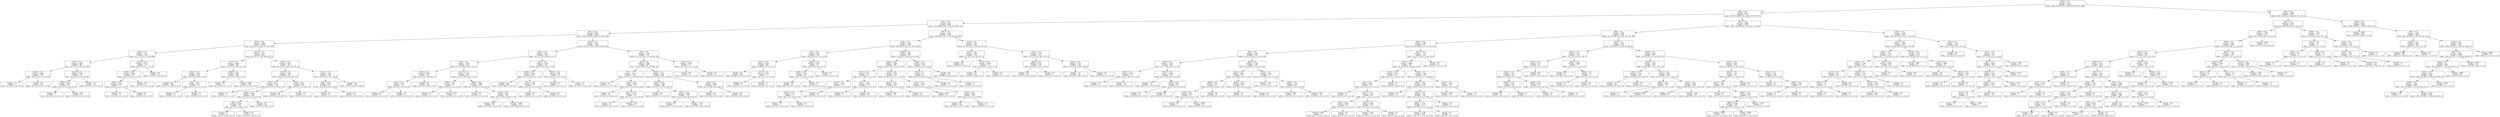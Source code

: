 digraph Tree {
node [shape=box] ;
0 [label="X[14] <= 0.5\nentropy = 3.167\nsamples = 8186\nvalue = [999, 878, 897, 837, 1000, 876, 852, 901, 946]"] ;
1 [label="X[8] <= 0.5\nentropy = 2.95\nsamples = 5712\nvalue = [383, 834, 666, 794, 0, 836, 479, 783, 937]"] ;
0 -> 1 [labeldistance=2.5, labelangle=45, headlabel="True"] ;
2 [label="X[5] <= 0.5\nentropy = 2.65\nsamples = 3857\nvalue = [127, 680, 0, 633, 0, 743, 264, 669, 741]"] ;
1 -> 2 ;
3 [label="X[11] <= 0.5\nentropy = 2.382\nsamples = 2464\nvalue = [78, 0, 0, 516, 0, 633, 216, 483, 538]"] ;
2 -> 3 ;
4 [label="X[17] <= 0.5\nentropy = 1.898\nsamples = 1209\nvalue = [2, 0, 0, 0, 0, 384, 177, 191, 455]"] ;
3 -> 4 ;
5 [label="X[20] <= 0.5\nentropy = 1.111\nsamples = 546\nvalue = [2, 0, 0, 0, 0, 0, 71, 69, 404]"] ;
4 -> 5 ;
6 [label="X[23] <= 0.5\nentropy = 0.643\nsamples = 467\nvalue = [2, 0, 0, 0, 0, 0, 0, 69, 396]"] ;
5 -> 6 ;
7 [label="X[26] <= 0.5\nentropy = 0.048\nsamples = 378\nvalue = [2, 0, 0, 0, 0, 0, 0, 0, 376]"] ;
6 -> 7 ;
8 [label="entropy = 0.0\nsamples = 2\nvalue = [2, 0, 0, 0, 0, 0, 0, 0, 0]"] ;
7 -> 8 ;
9 [label="entropy = 0.0\nsamples = 376\nvalue = [0, 0, 0, 0, 0, 0, 0, 0, 376]"] ;
7 -> 9 ;
10 [label="X[13] <= 0.5\nentropy = 0.769\nsamples = 89\nvalue = [0, 0, 0, 0, 0, 0, 0, 69, 20]"] ;
6 -> 10 ;
11 [label="X[6] <= 0.5\nentropy = 0.994\nsamples = 44\nvalue = [0, 0, 0, 0, 0, 0, 0, 24, 20]"] ;
10 -> 11 ;
12 [label="entropy = 0.0\nsamples = 1\nvalue = [0, 0, 0, 0, 0, 0, 0, 0, 1]"] ;
11 -> 12 ;
13 [label="entropy = 0.99\nsamples = 43\nvalue = [0, 0, 0, 0, 0, 0, 0, 24, 19]"] ;
11 -> 13 ;
14 [label="entropy = 0.0\nsamples = 45\nvalue = [0, 0, 0, 0, 0, 0, 0, 45, 0]"] ;
10 -> 14 ;
15 [label="X[13] <= 0.5\nentropy = 0.473\nsamples = 79\nvalue = [0, 0, 0, 0, 0, 0, 71, 0, 8]"] ;
5 -> 15 ;
16 [label="X[15] <= 0.5\nentropy = 0.904\nsamples = 25\nvalue = [0, 0, 0, 0, 0, 0, 17, 0, 8]"] ;
15 -> 16 ;
17 [label="X[3] <= 0.5\nentropy = 0.845\nsamples = 11\nvalue = [0, 0, 0, 0, 0, 0, 3, 0, 8]"] ;
16 -> 17 ;
18 [label="entropy = 0.0\nsamples = 3\nvalue = [0, 0, 0, 0, 0, 0, 3, 0, 0]"] ;
17 -> 18 ;
19 [label="entropy = 0.0\nsamples = 8\nvalue = [0, 0, 0, 0, 0, 0, 0, 0, 8]"] ;
17 -> 19 ;
20 [label="entropy = 0.0\nsamples = 14\nvalue = [0, 0, 0, 0, 0, 0, 14, 0, 0]"] ;
16 -> 20 ;
21 [label="entropy = 0.0\nsamples = 54\nvalue = [0, 0, 0, 0, 0, 0, 54, 0, 0]"] ;
15 -> 21 ;
22 [label="X[23] <= 0.5\nentropy = 1.613\nsamples = 663\nvalue = [0, 0, 0, 0, 0, 384, 106, 122, 51]"] ;
4 -> 22 ;
23 [label="X[1] <= 0.5\nentropy = 0.691\nsamples = 316\nvalue = [0, 0, 0, 0, 0, 263, 2, 0, 51]"] ;
22 -> 23 ;
24 [label="X[22] <= 0.5\nentropy = 0.079\nsamples = 207\nvalue = [0, 0, 0, 0, 0, 205, 2, 0, 0]"] ;
23 -> 24 ;
25 [label="entropy = 0.0\nsamples = 194\nvalue = [0, 0, 0, 0, 0, 194, 0, 0, 0]"] ;
24 -> 25 ;
26 [label="X[4] <= 0.5\nentropy = 0.619\nsamples = 13\nvalue = [0, 0, 0, 0, 0, 11, 2, 0, 0]"] ;
24 -> 26 ;
27 [label="entropy = 0.0\nsamples = 11\nvalue = [0, 0, 0, 0, 0, 11, 0, 0, 0]"] ;
26 -> 27 ;
28 [label="entropy = 0.0\nsamples = 2\nvalue = [0, 0, 0, 0, 0, 0, 2, 0, 0]"] ;
26 -> 28 ;
29 [label="X[26] <= 0.5\nentropy = 0.997\nsamples = 109\nvalue = [0, 0, 0, 0, 0, 58, 0, 0, 51]"] ;
23 -> 29 ;
30 [label="entropy = 0.0\nsamples = 4\nvalue = [0, 0, 0, 0, 0, 4, 0, 0, 0]"] ;
29 -> 30 ;
31 [label="entropy = 0.999\nsamples = 105\nvalue = [0, 0, 0, 0, 0, 54, 0, 0, 51]"] ;
29 -> 31 ;
32 [label="X[19] <= 0.5\nentropy = 1.581\nsamples = 347\nvalue = [0, 0, 0, 0, 0, 121, 104, 122, 0]"] ;
22 -> 32 ;
33 [label="X[12] <= 0.5\nentropy = 1.064\nsamples = 221\nvalue = [0, 0, 0, 0, 0, 115, 104, 2, 0]"] ;
32 -> 33 ;
34 [label="X[3] <= 0.5\nentropy = 0.351\nsamples = 122\nvalue = [0, 0, 0, 0, 0, 115, 6, 1, 0]"] ;
33 -> 34 ;
35 [label="entropy = 1.0\nsamples = 2\nvalue = [0, 0, 0, 0, 0, 1, 0, 1, 0]"] ;
34 -> 35 ;
36 [label="X[26] <= 0.5\nentropy = 0.286\nsamples = 120\nvalue = [0, 0, 0, 0, 0, 114, 6, 0, 0]"] ;
34 -> 36 ;
37 [label="X[1] <= 0.5\nentropy = 0.406\nsamples = 74\nvalue = [0, 0, 0, 0, 0, 68, 6, 0, 0]"] ;
36 -> 37 ;
38 [label="entropy = 0.0\nsamples = 2\nvalue = [0, 0, 0, 0, 0, 0, 2, 0, 0]"] ;
37 -> 38 ;
39 [label="entropy = 0.31\nsamples = 72\nvalue = [0, 0, 0, 0, 0, 68, 4, 0, 0]"] ;
37 -> 39 ;
40 [label="entropy = 0.0\nsamples = 46\nvalue = [0, 0, 0, 0, 0, 46, 0, 0, 0]"] ;
36 -> 40 ;
41 [label="X[2] <= 0.5\nentropy = 0.081\nsamples = 99\nvalue = [0, 0, 0, 0, 0, 0, 98, 1, 0]"] ;
33 -> 41 ;
42 [label="entropy = 0.0\nsamples = 98\nvalue = [0, 0, 0, 0, 0, 0, 98, 0, 0]"] ;
41 -> 42 ;
43 [label="entropy = 0.0\nsamples = 1\nvalue = [0, 0, 0, 0, 0, 0, 0, 1, 0]"] ;
41 -> 43 ;
44 [label="X[13] <= 0.5\nentropy = 0.276\nsamples = 126\nvalue = [0, 0, 0, 0, 0, 6, 0, 120, 0]"] ;
32 -> 44 ;
45 [label="X[3] <= 0.5\nentropy = 0.881\nsamples = 20\nvalue = [0, 0, 0, 0, 0, 6, 0, 14, 0]"] ;
44 -> 45 ;
46 [label="entropy = 0.0\nsamples = 6\nvalue = [0, 0, 0, 0, 0, 6, 0, 0, 0]"] ;
45 -> 46 ;
47 [label="entropy = 0.0\nsamples = 14\nvalue = [0, 0, 0, 0, 0, 0, 0, 14, 0]"] ;
45 -> 47 ;
48 [label="entropy = 0.0\nsamples = 106\nvalue = [0, 0, 0, 0, 0, 0, 0, 106, 0]"] ;
44 -> 48 ;
49 [label="X[23] <= 0.5\nentropy = 2.139\nsamples = 1255\nvalue = [76, 0, 0, 516, 0, 249, 39, 292, 83]"] ;
3 -> 49 ;
50 [label="X[6] <= 0.5\nentropy = 1.254\nsamples = 541\nvalue = [5, 0, 0, 318, 0, 198, 13, 0, 7]"] ;
49 -> 50 ;
51 [label="X[1] <= 0.5\nentropy = 1.256\nsamples = 322\nvalue = [0, 0, 0, 105, 0, 198, 12, 0, 7]"] ;
50 -> 51 ;
52 [label="X[25] <= 0.5\nentropy = 0.834\nsamples = 80\nvalue = [0, 0, 0, 0, 0, 66, 9, 0, 5]"] ;
51 -> 52 ;
53 [label="X[2] <= 0.5\nentropy = 0.94\nsamples = 14\nvalue = [0, 0, 0, 0, 0, 0, 9, 0, 5]"] ;
52 -> 53 ;
54 [label="entropy = 0.0\nsamples = 9\nvalue = [0, 0, 0, 0, 0, 0, 9, 0, 0]"] ;
53 -> 54 ;
55 [label="entropy = 0.0\nsamples = 5\nvalue = [0, 0, 0, 0, 0, 0, 0, 0, 5]"] ;
53 -> 55 ;
56 [label="entropy = 0.0\nsamples = 66\nvalue = [0, 0, 0, 0, 0, 66, 0, 0, 0]"] ;
52 -> 56 ;
57 [label="X[17] <= 0.5\nentropy = 1.135\nsamples = 242\nvalue = [0, 0, 0, 105, 0, 132, 3, 0, 2]"] ;
51 -> 57 ;
58 [label="X[20] <= 0.5\nentropy = 1.557\nsamples = 7\nvalue = [0, 0, 0, 2, 0, 0, 3, 0, 2]"] ;
57 -> 58 ;
59 [label="entropy = 0.0\nsamples = 2\nvalue = [0, 0, 0, 0, 0, 0, 0, 0, 2]"] ;
58 -> 59 ;
60 [label="entropy = 0.971\nsamples = 5\nvalue = [0, 0, 0, 2, 0, 0, 3, 0, 0]"] ;
58 -> 60 ;
61 [label="X[26] <= 0.5\nentropy = 0.989\nsamples = 235\nvalue = [0, 0, 0, 103, 0, 132, 0, 0, 0]"] ;
57 -> 61 ;
62 [label="entropy = 0.0\nsamples = 2\nvalue = [0, 0, 0, 0, 0, 2, 0, 0, 0]"] ;
61 -> 62 ;
63 [label="X[18] <= 0.5\nentropy = 0.99\nsamples = 233\nvalue = [0, 0, 0, 103, 0, 130, 0, 0, 0]"] ;
61 -> 63 ;
64 [label="entropy = 0.971\nsamples = 20\nvalue = [0, 0, 0, 8, 0, 12, 0, 0, 0]"] ;
63 -> 64 ;
65 [label="entropy = 0.992\nsamples = 213\nvalue = [0, 0, 0, 95, 0, 118, 0, 0, 0]"] ;
63 -> 65 ;
66 [label="X[2] <= 0.5\nentropy = 0.199\nsamples = 219\nvalue = [5, 0, 0, 213, 0, 0, 1, 0, 0]"] ;
50 -> 66 ;
67 [label="X[25] <= 0.5\nentropy = 0.043\nsamples = 213\nvalue = [0, 0, 0, 212, 0, 0, 1, 0, 0]"] ;
66 -> 67 ;
68 [label="entropy = 0.0\nsamples = 206\nvalue = [0, 0, 0, 206, 0, 0, 0, 0, 0]"] ;
67 -> 68 ;
69 [label="X[21] <= 0.5\nentropy = 0.592\nsamples = 7\nvalue = [0, 0, 0, 6, 0, 0, 1, 0, 0]"] ;
67 -> 69 ;
70 [label="entropy = 0.0\nsamples = 1\nvalue = [0, 0, 0, 0, 0, 0, 1, 0, 0]"] ;
69 -> 70 ;
71 [label="entropy = 0.0\nsamples = 6\nvalue = [0, 0, 0, 6, 0, 0, 0, 0, 0]"] ;
69 -> 71 ;
72 [label="X[25] <= 0.5\nentropy = 0.65\nsamples = 6\nvalue = [5, 0, 0, 1, 0, 0, 0, 0, 0]"] ;
66 -> 72 ;
73 [label="entropy = 0.0\nsamples = 1\nvalue = [0, 0, 0, 1, 0, 0, 0, 0, 0]"] ;
72 -> 73 ;
74 [label="entropy = 0.0\nsamples = 5\nvalue = [5, 0, 0, 0, 0, 0, 0, 0, 0]"] ;
72 -> 74 ;
75 [label="X[2] <= 0.5\nentropy = 2.162\nsamples = 714\nvalue = [71, 0, 0, 198, 0, 51, 26, 292, 76]"] ;
49 -> 75 ;
76 [label="X[4] <= 0.5\nentropy = 1.889\nsamples = 637\nvalue = [0, 0, 0, 198, 0, 51, 26, 286, 76]"] ;
75 -> 76 ;
77 [label="X[7] <= 0.5\nentropy = 1.524\nsamples = 153\nvalue = [0, 0, 0, 1, 0, 0, 26, 54, 72]"] ;
76 -> 77 ;
78 [label="entropy = 0.0\nsamples = 72\nvalue = [0, 0, 0, 0, 0, 0, 0, 0, 72]"] ;
77 -> 78 ;
79 [label="X[1] <= 0.5\nentropy = 0.994\nsamples = 81\nvalue = [0, 0, 0, 1, 0, 0, 26, 54, 0]"] ;
77 -> 79 ;
80 [label="entropy = 0.0\nsamples = 26\nvalue = [0, 0, 0, 0, 0, 0, 26, 0, 0]"] ;
79 -> 80 ;
81 [label="X[17] <= 0.5\nentropy = 0.131\nsamples = 55\nvalue = [0, 0, 0, 1, 0, 0, 0, 54, 0]"] ;
79 -> 81 ;
82 [label="entropy = 0.0\nsamples = 51\nvalue = [0, 0, 0, 0, 0, 0, 0, 51, 0]"] ;
81 -> 82 ;
83 [label="entropy = 0.811\nsamples = 4\nvalue = [0, 0, 0, 1, 0, 0, 0, 3, 0]"] ;
81 -> 83 ;
84 [label="X[19] <= 0.5\nentropy = 1.436\nsamples = 484\nvalue = [0, 0, 0, 197, 0, 51, 0, 232, 4]"] ;
76 -> 84 ;
85 [label="X[26] <= 0.5\nentropy = 1.226\nsamples = 246\nvalue = [0, 0, 0, 171, 0, 51, 0, 20, 4]"] ;
84 -> 85 ;
86 [label="entropy = 0.0\nsamples = 73\nvalue = [0, 0, 0, 73, 0, 0, 0, 0, 0]"] ;
85 -> 86 ;
87 [label="X[17] <= 0.5\nentropy = 1.469\nsamples = 173\nvalue = [0, 0, 0, 98, 0, 51, 0, 20, 4]"] ;
85 -> 87 ;
88 [label="entropy = 0.0\nsamples = 1\nvalue = [0, 0, 0, 1, 0, 0, 0, 0, 0]"] ;
87 -> 88 ;
89 [label="entropy = 1.473\nsamples = 172\nvalue = [0, 0, 0, 97, 0, 51, 0, 20, 4]"] ;
87 -> 89 ;
90 [label="X[0] <= 0.5\nentropy = 0.498\nsamples = 238\nvalue = [0, 0, 0, 26, 0, 0, 0, 212, 0]"] ;
84 -> 90 ;
91 [label="entropy = 0.0\nsamples = 26\nvalue = [0, 0, 0, 26, 0, 0, 0, 0, 0]"] ;
90 -> 91 ;
92 [label="entropy = 0.0\nsamples = 212\nvalue = [0, 0, 0, 0, 0, 0, 0, 212, 0]"] ;
90 -> 92 ;
93 [label="X[13] <= 0.5\nentropy = 0.395\nsamples = 77\nvalue = [71, 0, 0, 0, 0, 0, 0, 6, 0]"] ;
75 -> 93 ;
94 [label="entropy = 0.0\nsamples = 71\nvalue = [71, 0, 0, 0, 0, 0, 0, 0, 0]"] ;
93 -> 94 ;
95 [label="entropy = 0.0\nsamples = 6\nvalue = [0, 0, 0, 0, 0, 0, 0, 6, 0]"] ;
93 -> 95 ;
96 [label="X[0] <= 0.5\nentropy = 2.225\nsamples = 1393\nvalue = [49, 680, 0, 117, 0, 110, 48, 186, 203]"] ;
2 -> 96 ;
97 [label="X[6] <= 0.5\nentropy = 1.655\nsamples = 1034\nvalue = [49, 642, 0, 105, 0, 8, 10, 19, 201]"] ;
96 -> 97 ;
98 [label="X[2] <= 0.5\nentropy = 0.503\nsamples = 459\nvalue = [45, 412, 0, 0, 0, 0, 2, 0, 0]"] ;
97 -> 98 ;
99 [label="X[13] <= 0.5\nentropy = 0.045\nsamples = 408\nvalue = [0, 406, 0, 0, 0, 0, 2, 0, 0]"] ;
98 -> 99 ;
100 [label="entropy = 0.0\nsamples = 403\nvalue = [0, 403, 0, 0, 0, 0, 0, 0, 0]"] ;
99 -> 100 ;
101 [label="X[17] <= 0.5\nentropy = 0.971\nsamples = 5\nvalue = [0, 3, 0, 0, 0, 0, 2, 0, 0]"] ;
99 -> 101 ;
102 [label="entropy = 0.0\nsamples = 1\nvalue = [0, 1, 0, 0, 0, 0, 0, 0, 0]"] ;
101 -> 102 ;
103 [label="entropy = 1.0\nsamples = 4\nvalue = [0, 2, 0, 0, 0, 0, 2, 0, 0]"] ;
101 -> 103 ;
104 [label="X[16] <= 0.5\nentropy = 0.523\nsamples = 51\nvalue = [45, 6, 0, 0, 0, 0, 0, 0, 0]"] ;
98 -> 104 ;
105 [label="X[25] <= 0.5\nentropy = 0.151\nsamples = 46\nvalue = [45, 1, 0, 0, 0, 0, 0, 0, 0]"] ;
104 -> 105 ;
106 [label="entropy = 0.0\nsamples = 45\nvalue = [45, 0, 0, 0, 0, 0, 0, 0, 0]"] ;
105 -> 106 ;
107 [label="entropy = 0.0\nsamples = 1\nvalue = [0, 1, 0, 0, 0, 0, 0, 0, 0]"] ;
105 -> 107 ;
108 [label="entropy = 0.0\nsamples = 5\nvalue = [0, 5, 0, 0, 0, 0, 0, 0, 0]"] ;
104 -> 108 ;
109 [label="X[22] <= 0.5\nentropy = 1.891\nsamples = 575\nvalue = [4, 230, 0, 105, 0, 8, 8, 19, 201]"] ;
97 -> 109 ;
110 [label="X[26] <= 0.5\nentropy = 1.926\nsamples = 400\nvalue = [4, 63, 0, 101, 0, 8, 8, 19, 197]"] ;
109 -> 110 ;
111 [label="X[11] <= 0.5\nentropy = 1.15\nsamples = 87\nvalue = [1, 1, 0, 69, 0, 6, 6, 4, 0]"] ;
110 -> 111 ;
112 [label="X[17] <= 0.5\nentropy = 1.792\nsamples = 17\nvalue = [0, 1, 0, 0, 0, 6, 6, 4, 0]"] ;
111 -> 112 ;
113 [label="X[12] <= 0.5\nentropy = 0.722\nsamples = 5\nvalue = [0, 1, 0, 0, 0, 0, 0, 4, 0]"] ;
112 -> 113 ;
114 [label="entropy = 0.0\nsamples = 1\nvalue = [0, 1, 0, 0, 0, 0, 0, 0, 0]"] ;
113 -> 114 ;
115 [label="entropy = 0.0\nsamples = 4\nvalue = [0, 0, 0, 0, 0, 0, 0, 4, 0]"] ;
113 -> 115 ;
116 [label="entropy = 1.0\nsamples = 12\nvalue = [0, 0, 0, 0, 0, 6, 6, 0, 0]"] ;
112 -> 116 ;
117 [label="X[1] <= 0.5\nentropy = 0.108\nsamples = 70\nvalue = [1, 0, 0, 69, 0, 0, 0, 0, 0]"] ;
111 -> 117 ;
118 [label="entropy = 0.0\nsamples = 1\nvalue = [1, 0, 0, 0, 0, 0, 0, 0, 0]"] ;
117 -> 118 ;
119 [label="entropy = 0.0\nsamples = 69\nvalue = [0, 0, 0, 69, 0, 0, 0, 0, 0]"] ;
117 -> 119 ;
120 [label="X[13] <= 0.5\nentropy = 1.587\nsamples = 313\nvalue = [3, 62, 0, 32, 0, 2, 2, 15, 197]"] ;
110 -> 120 ;
121 [label="X[11] <= 0.5\nentropy = 1.502\nsamples = 59\nvalue = [0, 17, 0, 29, 0, 0, 0, 13, 0]"] ;
120 -> 121 ;
122 [label="entropy = 0.987\nsamples = 30\nvalue = [0, 17, 0, 0, 0, 0, 0, 13, 0]"] ;
121 -> 122 ;
123 [label="entropy = 0.0\nsamples = 29\nvalue = [0, 0, 0, 29, 0, 0, 0, 0, 0]"] ;
121 -> 123 ;
124 [label="X[1] <= 0.5\nentropy = 1.043\nsamples = 254\nvalue = [3, 45, 0, 3, 0, 2, 2, 2, 197]"] ;
120 -> 124 ;
125 [label="entropy = 1.153\nsamples = 56\nvalue = [3, 45, 0, 3, 0, 1, 2, 2, 0]"] ;
124 -> 125 ;
126 [label="X[10] <= 0.5\nentropy = 0.046\nsamples = 198\nvalue = [0, 0, 0, 0, 0, 1, 0, 0, 197]"] ;
124 -> 126 ;
127 [label="entropy = 0.0\nsamples = 196\nvalue = [0, 0, 0, 0, 0, 0, 0, 0, 196]"] ;
126 -> 127 ;
128 [label="entropy = 1.0\nsamples = 2\nvalue = [0, 0, 0, 0, 0, 1, 0, 0, 1]"] ;
126 -> 128 ;
129 [label="X[24] <= 0.5\nentropy = 0.314\nsamples = 175\nvalue = [0, 167, 0, 4, 0, 0, 0, 0, 4]"] ;
109 -> 129 ;
130 [label="X[9] <= 0.5\nentropy = 1.0\nsamples = 8\nvalue = [0, 0, 0, 4, 0, 0, 0, 0, 4]"] ;
129 -> 130 ;
131 [label="entropy = 0.0\nsamples = 4\nvalue = [0, 0, 0, 4, 0, 0, 0, 0, 0]"] ;
130 -> 131 ;
132 [label="entropy = 0.0\nsamples = 4\nvalue = [0, 0, 0, 0, 0, 0, 0, 0, 4]"] ;
130 -> 132 ;
133 [label="entropy = 0.0\nsamples = 167\nvalue = [0, 167, 0, 0, 0, 0, 0, 0, 0]"] ;
129 -> 133 ;
134 [label="X[12] <= 0.5\nentropy = 1.921\nsamples = 359\nvalue = [0, 38, 0, 12, 0, 102, 38, 167, 2]"] ;
96 -> 134 ;
135 [label="X[18] <= 0.5\nentropy = 1.584\nsamples = 112\nvalue = [0, 38, 0, 0, 0, 36, 38, 0, 0]"] ;
134 -> 135 ;
136 [label="entropy = 0.0\nsamples = 38\nvalue = [0, 0, 0, 0, 0, 0, 38, 0, 0]"] ;
135 -> 136 ;
137 [label="X[15] <= 0.5\nentropy = 0.999\nsamples = 74\nvalue = [0, 38, 0, 0, 0, 36, 0, 0, 0]"] ;
135 -> 137 ;
138 [label="entropy = 0.0\nsamples = 36\nvalue = [0, 0, 0, 0, 0, 36, 0, 0, 0]"] ;
137 -> 138 ;
139 [label="entropy = 0.0\nsamples = 38\nvalue = [0, 38, 0, 0, 0, 0, 0, 0, 0]"] ;
137 -> 139 ;
140 [label="X[11] <= 0.5\nentropy = 1.159\nsamples = 247\nvalue = [0, 0, 0, 12, 0, 66, 0, 167, 2]"] ;
134 -> 140 ;
141 [label="X[26] <= 0.5\nentropy = 0.137\nsamples = 104\nvalue = [0, 0, 0, 0, 0, 0, 0, 102, 2]"] ;
140 -> 141 ;
142 [label="entropy = 0.0\nsamples = 102\nvalue = [0, 0, 0, 0, 0, 0, 0, 102, 0]"] ;
141 -> 142 ;
143 [label="entropy = 0.0\nsamples = 2\nvalue = [0, 0, 0, 0, 0, 0, 0, 0, 2]"] ;
141 -> 143 ;
144 [label="X[22] <= 0.5\nentropy = 1.332\nsamples = 143\nvalue = [0, 0, 0, 12, 0, 66, 0, 65, 0]"] ;
140 -> 144 ;
145 [label="entropy = 1.0\nsamples = 131\nvalue = [0, 0, 0, 0, 0, 66, 0, 65, 0]"] ;
144 -> 145 ;
146 [label="entropy = 0.0\nsamples = 12\nvalue = [0, 0, 0, 12, 0, 0, 0, 0, 0]"] ;
144 -> 146 ;
147 [label="X[2] <= 0.5\nentropy = 2.696\nsamples = 1855\nvalue = [256, 154, 666, 161, 0, 93, 215, 114, 196]"] ;
1 -> 147 ;
148 [label="X[0] <= 0.5\nentropy = 2.385\nsamples = 1356\nvalue = [0, 134, 595, 101, 0, 63, 201, 94, 168]"] ;
147 -> 148 ;
149 [label="X[20] <= 0.5\nentropy = 2.387\nsamples = 631\nvalue = [0, 36, 158, 86, 0, 2, 161, 36, 152]"] ;
148 -> 149 ;
150 [label="X[9] <= 0.5\nentropy = 2.019\nsamples = 348\nvalue = [0, 23, 87, 66, 0, 0, 0, 26, 146]"] ;
149 -> 150 ;
151 [label="X[18] <= 0.5\nentropy = 1.203\nsamples = 189\nvalue = [0, 0, 1, 66, 0, 0, 0, 8, 114]"] ;
150 -> 151 ;
152 [label="X[17] <= 0.5\nentropy = 0.159\nsamples = 43\nvalue = [0, 0, 1, 42, 0, 0, 0, 0, 0]"] ;
151 -> 152 ;
153 [label="entropy = 0.0\nsamples = 1\nvalue = [0, 0, 1, 0, 0, 0, 0, 0, 0]"] ;
152 -> 153 ;
154 [label="entropy = 0.0\nsamples = 42\nvalue = [0, 0, 0, 42, 0, 0, 0, 0, 0]"] ;
152 -> 154 ;
155 [label="X[24] <= 0.5\nentropy = 0.936\nsamples = 146\nvalue = [0, 0, 0, 24, 0, 0, 0, 8, 114]"] ;
151 -> 155 ;
156 [label="entropy = 0.0\nsamples = 114\nvalue = [0, 0, 0, 0, 0, 0, 0, 0, 114]"] ;
155 -> 156 ;
157 [label="X[15] <= 0.5\nentropy = 0.811\nsamples = 32\nvalue = [0, 0, 0, 24, 0, 0, 0, 8, 0]"] ;
155 -> 157 ;
158 [label="entropy = 0.0\nsamples = 24\nvalue = [0, 0, 0, 24, 0, 0, 0, 0, 0]"] ;
157 -> 158 ;
159 [label="entropy = 0.0\nsamples = 8\nvalue = [0, 0, 0, 0, 0, 0, 0, 8, 0]"] ;
157 -> 159 ;
160 [label="X[5] <= 0.5\nentropy = 1.704\nsamples = 159\nvalue = [0, 23, 86, 0, 0, 0, 0, 18, 32]"] ;
150 -> 160 ;
161 [label="X[22] <= 0.5\nentropy = 0.965\nsamples = 87\nvalue = [0, 0, 68, 0, 0, 0, 0, 7, 12]"] ;
160 -> 161 ;
162 [label="X[26] <= 0.5\nentropy = 0.577\nsamples = 51\nvalue = [0, 0, 44, 0, 0, 0, 0, 7, 0]"] ;
161 -> 162 ;
163 [label="X[18] <= 0.5\nentropy = 0.918\nsamples = 21\nvalue = [0, 0, 14, 0, 0, 0, 0, 7, 0]"] ;
162 -> 163 ;
164 [label="entropy = 0.0\nsamples = 1\nvalue = [0, 0, 0, 0, 0, 0, 0, 1, 0]"] ;
163 -> 164 ;
165 [label="entropy = 0.881\nsamples = 20\nvalue = [0, 0, 14, 0, 0, 0, 0, 6, 0]"] ;
163 -> 165 ;
166 [label="entropy = 0.0\nsamples = 30\nvalue = [0, 0, 30, 0, 0, 0, 0, 0, 0]"] ;
162 -> 166 ;
167 [label="X[24] <= 0.5\nentropy = 0.918\nsamples = 36\nvalue = [0, 0, 24, 0, 0, 0, 0, 0, 12]"] ;
161 -> 167 ;
168 [label="entropy = 0.0\nsamples = 12\nvalue = [0, 0, 0, 0, 0, 0, 0, 0, 12]"] ;
167 -> 168 ;
169 [label="entropy = 0.0\nsamples = 24\nvalue = [0, 0, 24, 0, 0, 0, 0, 0, 0]"] ;
167 -> 169 ;
170 [label="X[16] <= 0.5\nentropy = 1.953\nsamples = 72\nvalue = [0, 23, 18, 0, 0, 0, 0, 11, 20]"] ;
160 -> 170 ;
171 [label="entropy = 1.123\nsamples = 27\nvalue = [0, 1, 1, 0, 0, 0, 0, 5, 20]"] ;
170 -> 171 ;
172 [label="X[23] <= 0.5\nentropy = 1.423\nsamples = 45\nvalue = [0, 22, 17, 0, 0, 0, 0, 6, 0]"] ;
170 -> 172 ;
173 [label="entropy = 0.951\nsamples = 27\nvalue = [0, 10, 17, 0, 0, 0, 0, 0, 0]"] ;
172 -> 173 ;
174 [label="entropy = 0.918\nsamples = 18\nvalue = [0, 12, 0, 0, 0, 0, 0, 6, 0]"] ;
172 -> 174 ;
175 [label="X[4] <= 0.5\nentropy = 1.777\nsamples = 283\nvalue = [0, 13, 71, 20, 0, 2, 161, 10, 6]"] ;
149 -> 175 ;
176 [label="X[23] <= 0.5\nentropy = 1.668\nsamples = 242\nvalue = [0, 13, 30, 20, 0, 2, 161, 10, 6]"] ;
175 -> 176 ;
177 [label="X[13] <= 0.5\nentropy = 2.012\nsamples = 32\nvalue = [0, 0, 11, 2, 0, 2, 11, 0, 6]"] ;
176 -> 177 ;
178 [label="X[3] <= 0.5\nentropy = 1.619\nsamples = 26\nvalue = [0, 0, 11, 2, 0, 2, 11, 0, 0]"] ;
177 -> 178 ;
179 [label="entropy = 0.0\nsamples = 4\nvalue = [0, 0, 4, 0, 0, 0, 0, 0, 0]"] ;
178 -> 179 ;
180 [label="X[17] <= 0.5\nentropy = 1.655\nsamples = 22\nvalue = [0, 0, 7, 2, 0, 2, 11, 0, 0]"] ;
178 -> 180 ;
181 [label="X[15] <= 0.5\nentropy = 0.918\nsamples = 9\nvalue = [0, 0, 3, 0, 0, 0, 6, 0, 0]"] ;
180 -> 181 ;
182 [label="entropy = 0.985\nsamples = 7\nvalue = [0, 0, 3, 0, 0, 0, 4, 0, 0]"] ;
181 -> 182 ;
183 [label="entropy = 0.0\nsamples = 2\nvalue = [0, 0, 0, 0, 0, 0, 2, 0, 0]"] ;
181 -> 183 ;
184 [label="X[25] <= 0.5\nentropy = 1.884\nsamples = 13\nvalue = [0, 0, 4, 2, 0, 2, 5, 0, 0]"] ;
180 -> 184 ;
185 [label="entropy = 1.918\nsamples = 12\nvalue = [0, 0, 4, 2, 0, 2, 4, 0, 0]"] ;
184 -> 185 ;
186 [label="entropy = 0.0\nsamples = 1\nvalue = [0, 0, 0, 0, 0, 0, 1, 0, 0]"] ;
184 -> 186 ;
187 [label="entropy = 0.0\nsamples = 6\nvalue = [0, 0, 0, 0, 0, 0, 0, 0, 6]"] ;
177 -> 187 ;
188 [label="X[9] <= 0.5\nentropy = 1.422\nsamples = 210\nvalue = [0, 13, 19, 18, 0, 0, 150, 10, 0]"] ;
176 -> 188 ;
189 [label="X[26] <= 0.5\nentropy = 1.256\nsamples = 195\nvalue = [0, 8, 17, 18, 0, 0, 147, 5, 0]"] ;
188 -> 189 ;
190 [label="entropy = 1.79\nsamples = 11\nvalue = [0, 2, 3, 5, 0, 0, 1, 0, 0]"] ;
189 -> 190 ;
191 [label="X[10] <= 0.5\nentropy = 1.12\nsamples = 184\nvalue = [0, 6, 14, 13, 0, 0, 146, 5, 0]"] ;
189 -> 191 ;
192 [label="X[16] <= 0.5\nentropy = 1.179\nsamples = 171\nvalue = [0, 6, 14, 13, 0, 0, 133, 5, 0]"] ;
191 -> 192 ;
193 [label="entropy = 1.188\nsamples = 169\nvalue = [0, 6, 14, 13, 0, 0, 131, 5, 0]"] ;
192 -> 193 ;
194 [label="entropy = 0.0\nsamples = 2\nvalue = [0, 0, 0, 0, 0, 0, 2, 0, 0]"] ;
192 -> 194 ;
195 [label="entropy = 0.0\nsamples = 13\nvalue = [0, 0, 0, 0, 0, 0, 13, 0, 0]"] ;
191 -> 195 ;
196 [label="X[25] <= 0.5\nentropy = 1.909\nsamples = 15\nvalue = [0, 5, 2, 0, 0, 0, 3, 5, 0]"] ;
188 -> 196 ;
197 [label="entropy = 1.826\nsamples = 13\nvalue = [0, 5, 1, 0, 0, 0, 3, 4, 0]"] ;
196 -> 197 ;
198 [label="entropy = 1.0\nsamples = 2\nvalue = [0, 0, 1, 0, 0, 0, 0, 1, 0]"] ;
196 -> 198 ;
199 [label="entropy = 0.0\nsamples = 41\nvalue = [0, 0, 41, 0, 0, 0, 0, 0, 0]"] ;
175 -> 199 ;
200 [label="X[5] <= 0.5\nentropy = 1.89\nsamples = 725\nvalue = [0, 98, 437, 15, 0, 61, 40, 58, 16]"] ;
148 -> 200 ;
201 [label="X[21] <= 0.5\nentropy = 1.733\nsamples = 118\nvalue = [0, 0, 33, 2, 0, 27, 1, 54, 1]"] ;
200 -> 201 ;
202 [label="X[15] <= 0.5\nentropy = 1.07\nsamples = 81\nvalue = [0, 0, 0, 0, 0, 25, 1, 54, 1]"] ;
201 -> 202 ;
203 [label="X[20] <= 0.5\nentropy = 1.217\nsamples = 40\nvalue = [0, 0, 0, 0, 0, 25, 1, 13, 1]"] ;
202 -> 203 ;
204 [label="X[26] <= 0.5\nentropy = 0.235\nsamples = 26\nvalue = [0, 0, 0, 0, 0, 25, 0, 0, 1]"] ;
203 -> 204 ;
205 [label="entropy = 0.0\nsamples = 25\nvalue = [0, 0, 0, 0, 0, 25, 0, 0, 0]"] ;
204 -> 205 ;
206 [label="entropy = 0.0\nsamples = 1\nvalue = [0, 0, 0, 0, 0, 0, 0, 0, 1]"] ;
204 -> 206 ;
207 [label="X[26] <= 0.5\nentropy = 0.371\nsamples = 14\nvalue = [0, 0, 0, 0, 0, 0, 1, 13, 0]"] ;
203 -> 207 ;
208 [label="entropy = 1.0\nsamples = 2\nvalue = [0, 0, 0, 0, 0, 0, 1, 1, 0]"] ;
207 -> 208 ;
209 [label="entropy = 0.0\nsamples = 12\nvalue = [0, 0, 0, 0, 0, 0, 0, 12, 0]"] ;
207 -> 209 ;
210 [label="entropy = 0.0\nsamples = 41\nvalue = [0, 0, 0, 0, 0, 0, 0, 41, 0]"] ;
202 -> 210 ;
211 [label="X[20] <= 0.5\nentropy = 0.602\nsamples = 37\nvalue = [0, 0, 33, 2, 0, 2, 0, 0, 0]"] ;
201 -> 211 ;
212 [label="entropy = 0.0\nsamples = 33\nvalue = [0, 0, 33, 0, 0, 0, 0, 0, 0]"] ;
211 -> 212 ;
213 [label="X[16] <= 0.5\nentropy = 1.0\nsamples = 4\nvalue = [0, 0, 0, 2, 0, 2, 0, 0, 0]"] ;
211 -> 213 ;
214 [label="entropy = 0.0\nsamples = 2\nvalue = [0, 0, 0, 0, 0, 2, 0, 0, 0]"] ;
213 -> 214 ;
215 [label="entropy = 0.0\nsamples = 2\nvalue = [0, 0, 0, 2, 0, 0, 0, 0, 0]"] ;
213 -> 215 ;
216 [label="X[10] <= 0.5\nentropy = 1.601\nsamples = 607\nvalue = [0, 98, 404, 13, 0, 34, 39, 4, 15]"] ;
200 -> 216 ;
217 [label="X[20] <= 0.5\nentropy = 1.165\nsamples = 502\nvalue = [0, 39, 396, 13, 0, 1, 39, 4, 10]"] ;
216 -> 217 ;
218 [label="X[25] <= 0.5\nentropy = 0.216\nsamples = 233\nvalue = [0, 8, 225, 0, 0, 0, 0, 0, 0]"] ;
217 -> 218 ;
219 [label="entropy = 0.0\nsamples = 225\nvalue = [0, 0, 225, 0, 0, 0, 0, 0, 0]"] ;
218 -> 219 ;
220 [label="entropy = 0.0\nsamples = 8\nvalue = [0, 8, 0, 0, 0, 0, 0, 0, 0]"] ;
218 -> 220 ;
221 [label="X[23] <= 0.5\nentropy = 1.687\nsamples = 269\nvalue = [0, 31, 171, 13, 0, 1, 39, 4, 10]"] ;
217 -> 221 ;
222 [label="X[26] <= 0.5\nentropy = 1.296\nsamples = 13\nvalue = [0, 5, 1, 0, 0, 0, 7, 0, 0]"] ;
221 -> 222 ;
223 [label="entropy = 1.0\nsamples = 2\nvalue = [0, 0, 1, 0, 0, 0, 1, 0, 0]"] ;
222 -> 223 ;
224 [label="entropy = 0.994\nsamples = 11\nvalue = [0, 5, 0, 0, 0, 0, 6, 0, 0]"] ;
222 -> 224 ;
225 [label="X[17] <= 0.5\nentropy = 1.628\nsamples = 256\nvalue = [0, 26, 170, 13, 0, 1, 32, 4, 10]"] ;
221 -> 225 ;
226 [label="entropy = 0.65\nsamples = 6\nvalue = [0, 0, 1, 5, 0, 0, 0, 0, 0]"] ;
225 -> 226 ;
227 [label="entropy = 1.573\nsamples = 250\nvalue = [0, 26, 169, 8, 0, 1, 32, 4, 10]"] ;
225 -> 227 ;
228 [label="X[12] <= 0.5\nentropy = 1.484\nsamples = 105\nvalue = [0, 59, 8, 0, 0, 33, 0, 0, 5]"] ;
216 -> 228 ;
229 [label="X[22] <= 0.5\nentropy = 1.24\nsamples = 76\nvalue = [0, 39, 4, 0, 0, 33, 0, 0, 0]"] ;
228 -> 229 ;
230 [label="X[17] <= 0.5\nentropy = 1.263\nsamples = 59\nvalue = [0, 22, 4, 0, 0, 33, 0, 0, 0]"] ;
229 -> 230 ;
231 [label="entropy = 0.0\nsamples = 3\nvalue = [0, 0, 3, 0, 0, 0, 0, 0, 0]"] ;
230 -> 231 ;
232 [label="X[24] <= 0.5\nentropy = 1.083\nsamples = 56\nvalue = [0, 22, 1, 0, 0, 33, 0, 0, 0]"] ;
230 -> 232 ;
233 [label="X[20] <= 0.5\nentropy = 0.966\nsamples = 51\nvalue = [0, 20, 0, 0, 0, 31, 0, 0, 0]"] ;
232 -> 233 ;
234 [label="entropy = 0.999\nsamples = 35\nvalue = [0, 17, 0, 0, 0, 18, 0, 0, 0]"] ;
233 -> 234 ;
235 [label="entropy = 0.696\nsamples = 16\nvalue = [0, 3, 0, 0, 0, 13, 0, 0, 0]"] ;
233 -> 235 ;
236 [label="entropy = 1.522\nsamples = 5\nvalue = [0, 2, 1, 0, 0, 2, 0, 0, 0]"] ;
232 -> 236 ;
237 [label="entropy = 0.0\nsamples = 17\nvalue = [0, 17, 0, 0, 0, 0, 0, 0, 0]"] ;
229 -> 237 ;
238 [label="X[22] <= 0.5\nentropy = 1.201\nsamples = 29\nvalue = [0, 20, 4, 0, 0, 0, 0, 0, 5]"] ;
228 -> 238 ;
239 [label="entropy = 0.0\nsamples = 20\nvalue = [0, 20, 0, 0, 0, 0, 0, 0, 0]"] ;
238 -> 239 ;
240 [label="X[19] <= 0.5\nentropy = 0.991\nsamples = 9\nvalue = [0, 0, 4, 0, 0, 0, 0, 0, 5]"] ;
238 -> 240 ;
241 [label="entropy = 0.0\nsamples = 4\nvalue = [0, 0, 4, 0, 0, 0, 0, 0, 0]"] ;
240 -> 241 ;
242 [label="entropy = 0.0\nsamples = 5\nvalue = [0, 0, 0, 0, 0, 0, 0, 0, 5]"] ;
240 -> 242 ;
243 [label="X[20] <= 0.5\nentropy = 2.255\nsamples = 499\nvalue = [256, 20, 71, 60, 0, 30, 14, 20, 28]"] ;
147 -> 243 ;
244 [label="X[11] <= 0.5\nentropy = 2.586\nsamples = 251\nvalue = [79, 19, 22, 55, 0, 30, 0, 18, 28]"] ;
243 -> 244 ;
245 [label="X[22] <= 0.5\nentropy = 1.725\nsamples = 113\nvalue = [54, 1, 2, 0, 0, 28, 0, 1, 27]"] ;
244 -> 245 ;
246 [label="X[13] <= 0.5\nentropy = 1.146\nsamples = 85\nvalue = [54, 0, 2, 0, 0, 28, 0, 1, 0]"] ;
245 -> 246 ;
247 [label="X[17] <= 0.5\nentropy = 0.431\nsamples = 29\nvalue = [27, 0, 1, 0, 0, 0, 0, 1, 0]"] ;
246 -> 247 ;
248 [label="X[21] <= 0.5\nentropy = 1.0\nsamples = 2\nvalue = [0, 0, 1, 0, 0, 0, 0, 1, 0]"] ;
247 -> 248 ;
249 [label="entropy = 0.0\nsamples = 1\nvalue = [0, 0, 0, 0, 0, 0, 0, 1, 0]"] ;
248 -> 249 ;
250 [label="entropy = 0.0\nsamples = 1\nvalue = [0, 0, 1, 0, 0, 0, 0, 0, 0]"] ;
248 -> 250 ;
251 [label="entropy = 0.0\nsamples = 27\nvalue = [27, 0, 0, 0, 0, 0, 0, 0, 0]"] ;
247 -> 251 ;
252 [label="X[25] <= 0.5\nentropy = 1.111\nsamples = 56\nvalue = [27, 0, 1, 0, 0, 28, 0, 0, 0]"] ;
246 -> 252 ;
253 [label="X[23] <= 0.5\nentropy = 0.216\nsamples = 29\nvalue = [0, 0, 1, 0, 0, 28, 0, 0, 0]"] ;
252 -> 253 ;
254 [label="entropy = 0.222\nsamples = 28\nvalue = [0, 0, 1, 0, 0, 27, 0, 0, 0]"] ;
253 -> 254 ;
255 [label="entropy = 0.0\nsamples = 1\nvalue = [0, 0, 0, 0, 0, 1, 0, 0, 0]"] ;
253 -> 255 ;
256 [label="entropy = 0.0\nsamples = 27\nvalue = [27, 0, 0, 0, 0, 0, 0, 0, 0]"] ;
252 -> 256 ;
257 [label="X[12] <= 0.5\nentropy = 0.222\nsamples = 28\nvalue = [0, 1, 0, 0, 0, 0, 0, 0, 27]"] ;
245 -> 257 ;
258 [label="entropy = 0.0\nsamples = 1\nvalue = [0, 1, 0, 0, 0, 0, 0, 0, 0]"] ;
257 -> 258 ;
259 [label="entropy = 0.0\nsamples = 27\nvalue = [0, 0, 0, 0, 0, 0, 0, 0, 27]"] ;
257 -> 259 ;
260 [label="X[12] <= 0.5\nentropy = 2.275\nsamples = 138\nvalue = [25, 18, 20, 55, 0, 2, 0, 17, 1]"] ;
244 -> 260 ;
261 [label="entropy = 2.306\nsamples = 87\nvalue = [3, 18, 20, 26, 0, 2, 0, 17, 1]"] ;
260 -> 261 ;
262 [label="X[23] <= 0.5\nentropy = 0.986\nsamples = 51\nvalue = [22, 0, 0, 29, 0, 0, 0, 0, 0]"] ;
260 -> 262 ;
263 [label="entropy = 0.0\nsamples = 28\nvalue = [0, 0, 0, 28, 0, 0, 0, 0, 0]"] ;
262 -> 263 ;
264 [label="X[25] <= 0.5\nentropy = 0.258\nsamples = 23\nvalue = [22, 0, 0, 1, 0, 0, 0, 0, 0]"] ;
262 -> 264 ;
265 [label="entropy = 0.0\nsamples = 22\nvalue = [22, 0, 0, 0, 0, 0, 0, 0, 0]"] ;
264 -> 265 ;
266 [label="entropy = 0.0\nsamples = 1\nvalue = [0, 0, 0, 1, 0, 0, 0, 0, 0]"] ;
264 -> 266 ;
267 [label="X[5] <= 0.5\nentropy = 1.245\nsamples = 248\nvalue = [177, 1, 49, 5, 0, 0, 14, 2, 0]"] ;
243 -> 267 ;
268 [label="entropy = 0.0\nsamples = 27\nvalue = [0, 0, 27, 0, 0, 0, 0, 0, 0]"] ;
267 -> 268 ;
269 [label="X[21] <= 0.5\nentropy = 1.06\nsamples = 221\nvalue = [177, 1, 22, 5, 0, 0, 14, 2, 0]"] ;
267 -> 269 ;
270 [label="X[9] <= 0.5\nentropy = 0.681\nsamples = 200\nvalue = [177, 1, 16, 1, 0, 0, 3, 2, 0]"] ;
269 -> 270 ;
271 [label="X[15] <= 0.5\nentropy = 0.441\nsamples = 188\nvalue = [177, 1, 5, 1, 0, 0, 2, 2, 0]"] ;
270 -> 271 ;
272 [label="X[26] <= 0.5\nentropy = 0.149\nsamples = 179\nvalue = [176, 1, 1, 1, 0, 0, 0, 0, 0]"] ;
271 -> 272 ;
273 [label="X[13] <= 0.5\nentropy = 2.0\nsamples = 4\nvalue = [1, 1, 1, 1, 0, 0, 0, 0, 0]"] ;
272 -> 273 ;
274 [label="entropy = 0.0\nsamples = 1\nvalue = [0, 1, 0, 0, 0, 0, 0, 0, 0]"] ;
273 -> 274 ;
275 [label="entropy = 1.585\nsamples = 3\nvalue = [1, 0, 1, 1, 0, 0, 0, 0, 0]"] ;
273 -> 275 ;
276 [label="entropy = 0.0\nsamples = 175\nvalue = [175, 0, 0, 0, 0, 0, 0, 0, 0]"] ;
272 -> 276 ;
277 [label="entropy = 1.837\nsamples = 9\nvalue = [1, 0, 4, 0, 0, 0, 2, 2, 0]"] ;
271 -> 277 ;
278 [label="entropy = 0.414\nsamples = 12\nvalue = [0, 0, 11, 0, 0, 0, 1, 0, 0]"] ;
270 -> 278 ;
279 [label="entropy = 1.461\nsamples = 21\nvalue = [0, 0, 6, 4, 0, 0, 11, 0, 0]"] ;
269 -> 279 ;
280 [label="X[2] <= 0.5\nentropy = 2.299\nsamples = 2474\nvalue = [616, 44, 231, 43, 1000, 40, 373, 118, 9]"] ;
0 -> 280 [labeldistance=2.5, labelangle=-45, headlabel="False"] ;
281 [label="X[6] <= 0.5\nentropy = 1.535\nsamples = 892\nvalue = [0, 8, 48, 26, 616, 12, 141, 37, 4]"] ;
280 -> 281 ;
282 [label="X[21] <= 0.5\nentropy = 1.158\nsamples = 755\nvalue = [0, 8, 48, 4, 598, 2, 63, 30, 2]"] ;
281 -> 282 ;
283 [label="X[18] <= 0.5\nentropy = 0.912\nsamples = 695\nvalue = [0, 8, 46, 4, 592, 2, 11, 30, 2]"] ;
282 -> 283 ;
284 [label="X[15] <= 0.5\nentropy = 0.409\nsamples = 541\nvalue = [0, 2, 13, 3, 511, 0, 11, 0, 1]"] ;
283 -> 284 ;
285 [label="X[26] <= 0.5\nentropy = 0.214\nsamples = 519\nvalue = [0, 0, 6, 1, 505, 0, 7, 0, 0]"] ;
284 -> 285 ;
286 [label="X[19] <= 0.5\nentropy = 1.0\nsamples = 6\nvalue = [0, 0, 3, 0, 0, 0, 3, 0, 0]"] ;
285 -> 286 ;
287 [label="X[17] <= 0.5\nentropy = 0.811\nsamples = 4\nvalue = [0, 0, 1, 0, 0, 0, 3, 0, 0]"] ;
286 -> 287 ;
288 [label="entropy = 0.0\nsamples = 1\nvalue = [0, 0, 1, 0, 0, 0, 0, 0, 0]"] ;
287 -> 288 ;
289 [label="entropy = 0.0\nsamples = 3\nvalue = [0, 0, 0, 0, 0, 0, 3, 0, 0]"] ;
287 -> 289 ;
290 [label="entropy = 0.0\nsamples = 2\nvalue = [0, 0, 2, 0, 0, 0, 0, 0, 0]"] ;
286 -> 290 ;
291 [label="X[5] <= 0.5\nentropy = 0.138\nsamples = 513\nvalue = [0, 0, 3, 1, 505, 0, 4, 0, 0]"] ;
285 -> 291 ;
292 [label="X[19] <= 0.5\nentropy = 1.053\nsamples = 18\nvalue = [0, 0, 1, 0, 13, 0, 4, 0, 0]"] ;
291 -> 292 ;
293 [label="X[16] <= 0.5\nentropy = 1.281\nsamples = 12\nvalue = [0, 0, 1, 0, 7, 0, 4, 0, 0]"] ;
292 -> 293 ;
294 [label="X[4] <= 0.5\nentropy = 1.241\nsamples = 11\nvalue = [0, 0, 1, 0, 7, 0, 3, 0, 0]"] ;
293 -> 294 ;
295 [label="entropy = 1.295\nsamples = 10\nvalue = [0, 0, 1, 0, 6, 0, 3, 0, 0]"] ;
294 -> 295 ;
296 [label="entropy = 0.0\nsamples = 1\nvalue = [0, 0, 0, 0, 1, 0, 0, 0, 0]"] ;
294 -> 296 ;
297 [label="entropy = 0.0\nsamples = 1\nvalue = [0, 0, 0, 0, 0, 0, 1, 0, 0]"] ;
293 -> 297 ;
298 [label="entropy = 0.0\nsamples = 6\nvalue = [0, 0, 0, 0, 6, 0, 0, 0, 0]"] ;
292 -> 298 ;
299 [label="X[9] <= 0.5\nentropy = 0.059\nsamples = 495\nvalue = [0, 0, 2, 1, 492, 0, 0, 0, 0]"] ;
291 -> 299 ;
300 [label="X[23] <= 0.5\nentropy = 0.021\nsamples = 489\nvalue = [0, 0, 0, 1, 488, 0, 0, 0, 0]"] ;
299 -> 300 ;
301 [label="X[8] <= 0.5\nentropy = 0.091\nsamples = 87\nvalue = [0, 0, 0, 1, 86, 0, 0, 0, 0]"] ;
300 -> 301 ;
302 [label="entropy = 0.722\nsamples = 5\nvalue = [0, 0, 0, 1, 4, 0, 0, 0, 0]"] ;
301 -> 302 ;
303 [label="entropy = 0.0\nsamples = 82\nvalue = [0, 0, 0, 0, 82, 0, 0, 0, 0]"] ;
301 -> 303 ;
304 [label="entropy = 0.0\nsamples = 402\nvalue = [0, 0, 0, 0, 402, 0, 0, 0, 0]"] ;
300 -> 304 ;
305 [label="X[0] <= 0.5\nentropy = 0.918\nsamples = 6\nvalue = [0, 0, 2, 0, 4, 0, 0, 0, 0]"] ;
299 -> 305 ;
306 [label="entropy = 0.971\nsamples = 5\nvalue = [0, 0, 2, 0, 3, 0, 0, 0, 0]"] ;
305 -> 306 ;
307 [label="entropy = 0.0\nsamples = 1\nvalue = [0, 0, 0, 0, 1, 0, 0, 0, 0]"] ;
305 -> 307 ;
308 [label="X[20] <= 0.5\nentropy = 2.316\nsamples = 22\nvalue = [0, 2, 7, 2, 6, 0, 4, 0, 1]"] ;
284 -> 308 ;
309 [label="entropy = 0.0\nsamples = 2\nvalue = [0, 0, 0, 2, 0, 0, 0, 0, 0]"] ;
308 -> 309 ;
310 [label="X[26] <= 0.5\nentropy = 2.064\nsamples = 20\nvalue = [0, 2, 7, 0, 6, 0, 4, 0, 1]"] ;
308 -> 310 ;
311 [label="entropy = 0.0\nsamples = 1\nvalue = [0, 1, 0, 0, 0, 0, 0, 0, 0]"] ;
310 -> 311 ;
312 [label="entropy = 1.976\nsamples = 19\nvalue = [0, 1, 7, 0, 6, 0, 4, 0, 1]"] ;
310 -> 312 ;
313 [label="X[26] <= 0.5\nentropy = 1.782\nsamples = 154\nvalue = [0, 6, 33, 1, 81, 2, 0, 30, 1]"] ;
283 -> 313 ;
314 [label="X[22] <= 0.5\nentropy = 1.906\nsamples = 8\nvalue = [0, 3, 0, 1, 2, 2, 0, 0, 0]"] ;
313 -> 314 ;
315 [label="X[11] <= 0.5\nentropy = 1.0\nsamples = 4\nvalue = [0, 2, 0, 0, 0, 2, 0, 0, 0]"] ;
314 -> 315 ;
316 [label="entropy = 0.0\nsamples = 2\nvalue = [0, 0, 0, 0, 0, 2, 0, 0, 0]"] ;
315 -> 316 ;
317 [label="entropy = 0.0\nsamples = 2\nvalue = [0, 2, 0, 0, 0, 0, 0, 0, 0]"] ;
315 -> 317 ;
318 [label="X[1] <= 0.5\nentropy = 1.5\nsamples = 4\nvalue = [0, 1, 0, 1, 2, 0, 0, 0, 0]"] ;
314 -> 318 ;
319 [label="entropy = 1.0\nsamples = 2\nvalue = [0, 1, 0, 0, 1, 0, 0, 0, 0]"] ;
318 -> 319 ;
320 [label="entropy = 1.0\nsamples = 2\nvalue = [0, 0, 0, 1, 1, 0, 0, 0, 0]"] ;
318 -> 320 ;
321 [label="X[16] <= 0.5\nentropy = 1.598\nsamples = 146\nvalue = [0, 3, 33, 0, 79, 0, 0, 30, 1]"] ;
313 -> 321 ;
322 [label="entropy = 1.603\nsamples = 145\nvalue = [0, 3, 33, 0, 78, 0, 0, 30, 1]"] ;
321 -> 322 ;
323 [label="entropy = 0.0\nsamples = 1\nvalue = [0, 0, 0, 0, 1, 0, 0, 0, 0]"] ;
321 -> 323 ;
324 [label="entropy = 0.675\nsamples = 60\nvalue = [0, 0, 2, 0, 6, 0, 52, 0, 0]"] ;
282 -> 324 ;
325 [label="X[20] <= 0.5\nentropy = 1.855\nsamples = 137\nvalue = [0, 0, 0, 22, 18, 10, 78, 7, 2]"] ;
281 -> 325 ;
326 [label="X[11] <= 0.5\nentropy = 1.53\nsamples = 9\nvalue = [0, 0, 0, 2, 3, 0, 0, 4, 0]"] ;
325 -> 326 ;
327 [label="X[5] <= 0.5\nentropy = 0.971\nsamples = 5\nvalue = [0, 0, 0, 0, 3, 0, 0, 2, 0]"] ;
326 -> 327 ;
328 [label="entropy = 0.0\nsamples = 3\nvalue = [0, 0, 0, 0, 3, 0, 0, 0, 0]"] ;
327 -> 328 ;
329 [label="entropy = 0.0\nsamples = 2\nvalue = [0, 0, 0, 0, 0, 0, 0, 2, 0]"] ;
327 -> 329 ;
330 [label="X[24] <= 0.5\nentropy = 1.0\nsamples = 4\nvalue = [0, 0, 0, 2, 0, 0, 0, 2, 0]"] ;
326 -> 330 ;
331 [label="entropy = 0.0\nsamples = 2\nvalue = [0, 0, 0, 0, 0, 0, 0, 2, 0]"] ;
330 -> 331 ;
332 [label="entropy = 0.0\nsamples = 2\nvalue = [0, 0, 0, 2, 0, 0, 0, 0, 0]"] ;
330 -> 332 ;
333 [label="X[16] <= 0.5\nentropy = 1.724\nsamples = 128\nvalue = [0, 0, 0, 20, 15, 10, 78, 3, 2]"] ;
325 -> 333 ;
334 [label="X[21] <= 0.5\nentropy = 1.732\nsamples = 127\nvalue = [0, 0, 0, 20, 15, 10, 77, 3, 2]"] ;
333 -> 334 ;
335 [label="entropy = 1.74\nsamples = 126\nvalue = [0, 0, 0, 20, 15, 10, 76, 3, 2]"] ;
334 -> 335 ;
336 [label="entropy = 0.0\nsamples = 1\nvalue = [0, 0, 0, 0, 0, 0, 1, 0, 0]"] ;
334 -> 336 ;
337 [label="entropy = 0.0\nsamples = 1\nvalue = [0, 0, 0, 0, 0, 0, 1, 0, 0]"] ;
333 -> 337 ;
338 [label="X[20] <= 0.5\nentropy = 2.335\nsamples = 1582\nvalue = [616, 36, 183, 17, 384, 28, 232, 81, 5]"] ;
280 -> 338 ;
339 [label="entropy = 0.954\nsamples = 232\nvalue = [145, 0, 0, 0, 87, 0, 0, 0, 0]"] ;
338 -> 339 ;
340 [label="X[8] <= 0.5\nentropy = 2.446\nsamples = 1350\nvalue = [471, 36, 183, 17, 297, 28, 232, 81, 5]"] ;
338 -> 340 ;
341 [label="X[24] <= 0.5\nentropy = 0.895\nsamples = 183\nvalue = [126, 0, 0, 0, 57, 0, 0, 0, 0]"] ;
340 -> 341 ;
342 [label="entropy = 0.89\nsamples = 182\nvalue = [126, 0, 0, 0, 56, 0, 0, 0, 0]"] ;
341 -> 342 ;
343 [label="entropy = 0.0\nsamples = 1\nvalue = [0, 0, 0, 0, 1, 0, 0, 0, 0]"] ;
341 -> 343 ;
344 [label="X[22] <= 0.5\nentropy = 2.545\nsamples = 1167\nvalue = [345, 36, 183, 17, 240, 28, 232, 81, 5]"] ;
340 -> 344 ;
345 [label="X[4] <= 0.5\nentropy = 2.589\nsamples = 1086\nvalue = [285, 36, 183, 17, 219, 28, 232, 81, 5]"] ;
344 -> 345 ;
346 [label="X[16] <= 0.5\nentropy = 2.6\nsamples = 1050\nvalue = [275, 36, 183, 17, 193, 28, 232, 81, 5]"] ;
345 -> 346 ;
347 [label="X[10] <= 0.5\nentropy = 2.614\nsamples = 1022\nvalue = [256, 36, 183, 17, 184, 28, 232, 81, 5]"] ;
346 -> 347 ;
348 [label="X[26] <= 0.5\nentropy = 2.618\nsamples = 1005\nvalue = [251, 36, 183, 17, 172, 28, 232, 81, 5]"] ;
347 -> 348 ;
349 [label="entropy = 1.371\nsamples = 5\nvalue = [1, 0, 1, 0, 3, 0, 0, 0, 0]"] ;
348 -> 349 ;
350 [label="entropy = 2.619\nsamples = 1000\nvalue = [250, 36, 182, 17, 169, 28, 232, 81, 5]"] ;
348 -> 350 ;
351 [label="entropy = 0.874\nsamples = 17\nvalue = [5, 0, 0, 0, 12, 0, 0, 0, 0]"] ;
347 -> 351 ;
352 [label="entropy = 0.906\nsamples = 28\nvalue = [19, 0, 0, 0, 9, 0, 0, 0, 0]"] ;
346 -> 352 ;
353 [label="entropy = 0.852\nsamples = 36\nvalue = [10, 0, 0, 0, 26, 0, 0, 0, 0]"] ;
345 -> 353 ;
354 [label="entropy = 0.826\nsamples = 81\nvalue = [60, 0, 0, 0, 21, 0, 0, 0, 0]"] ;
344 -> 354 ;
}